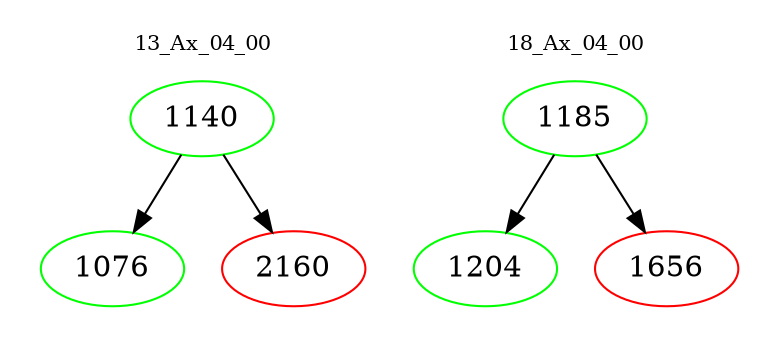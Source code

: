 digraph{
subgraph cluster_0 {
color = white
label = "13_Ax_04_00";
fontsize=10;
T0_1140 [label="1140", color="green"]
T0_1140 -> T0_1076 [color="black"]
T0_1076 [label="1076", color="green"]
T0_1140 -> T0_2160 [color="black"]
T0_2160 [label="2160", color="red"]
}
subgraph cluster_1 {
color = white
label = "18_Ax_04_00";
fontsize=10;
T1_1185 [label="1185", color="green"]
T1_1185 -> T1_1204 [color="black"]
T1_1204 [label="1204", color="green"]
T1_1185 -> T1_1656 [color="black"]
T1_1656 [label="1656", color="red"]
}
}

